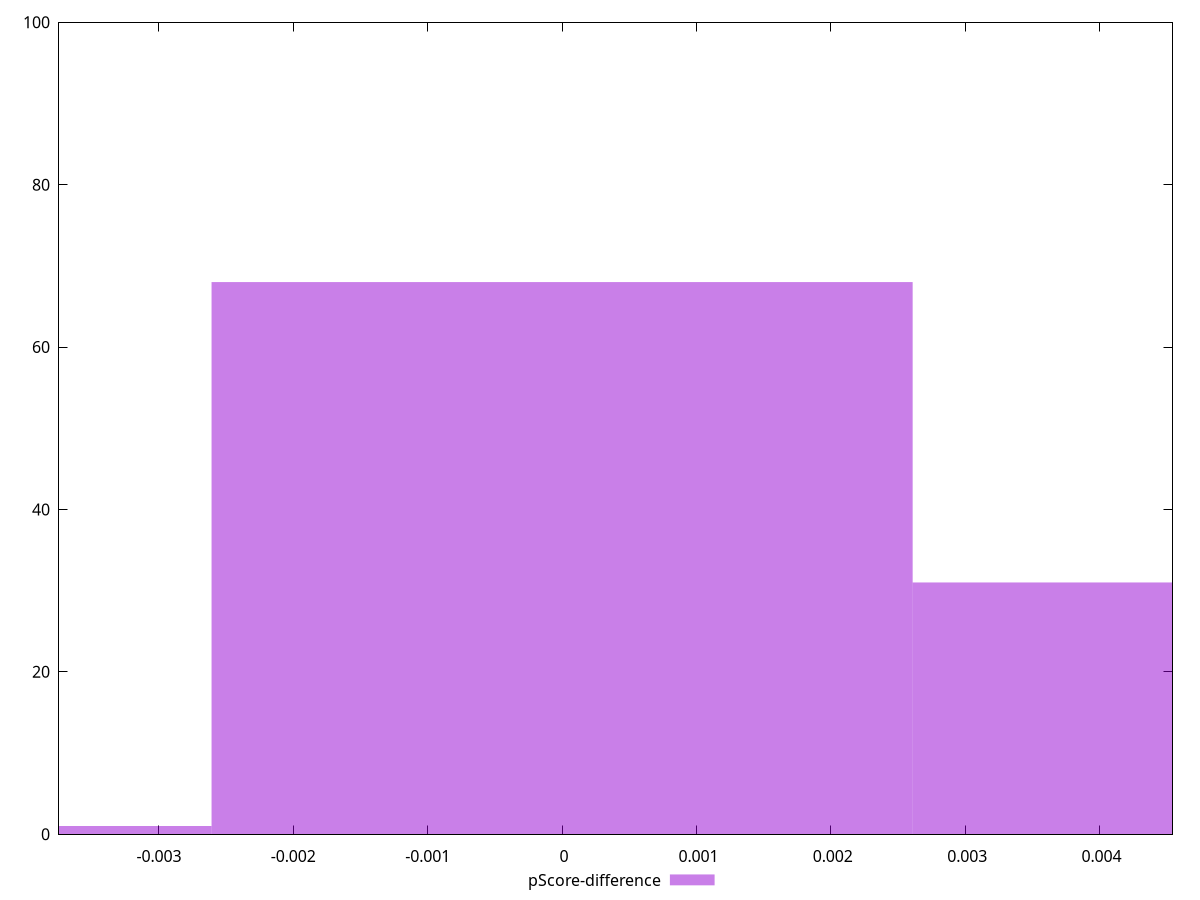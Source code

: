 reset

$pScoreDifference <<EOF
0.005217682534640757 31
0 68
-0.005217682534640757 1
EOF

set key outside below
set boxwidth 0.005217682534640757
set xrange [-0.0037440818712487223:0.004542675850018968]
set yrange [0:100]
set trange [0:100]
set style fill transparent solid 0.5 noborder
set terminal svg size 640, 490 enhanced background rgb 'white'
set output "report_00019_2021-02-10T18-14-37.922Z//cumulative-layout-shift/samples/pages+cached+noadtech/pScore-difference/histogram.svg"

plot $pScoreDifference title "pScore-difference" with boxes

reset
